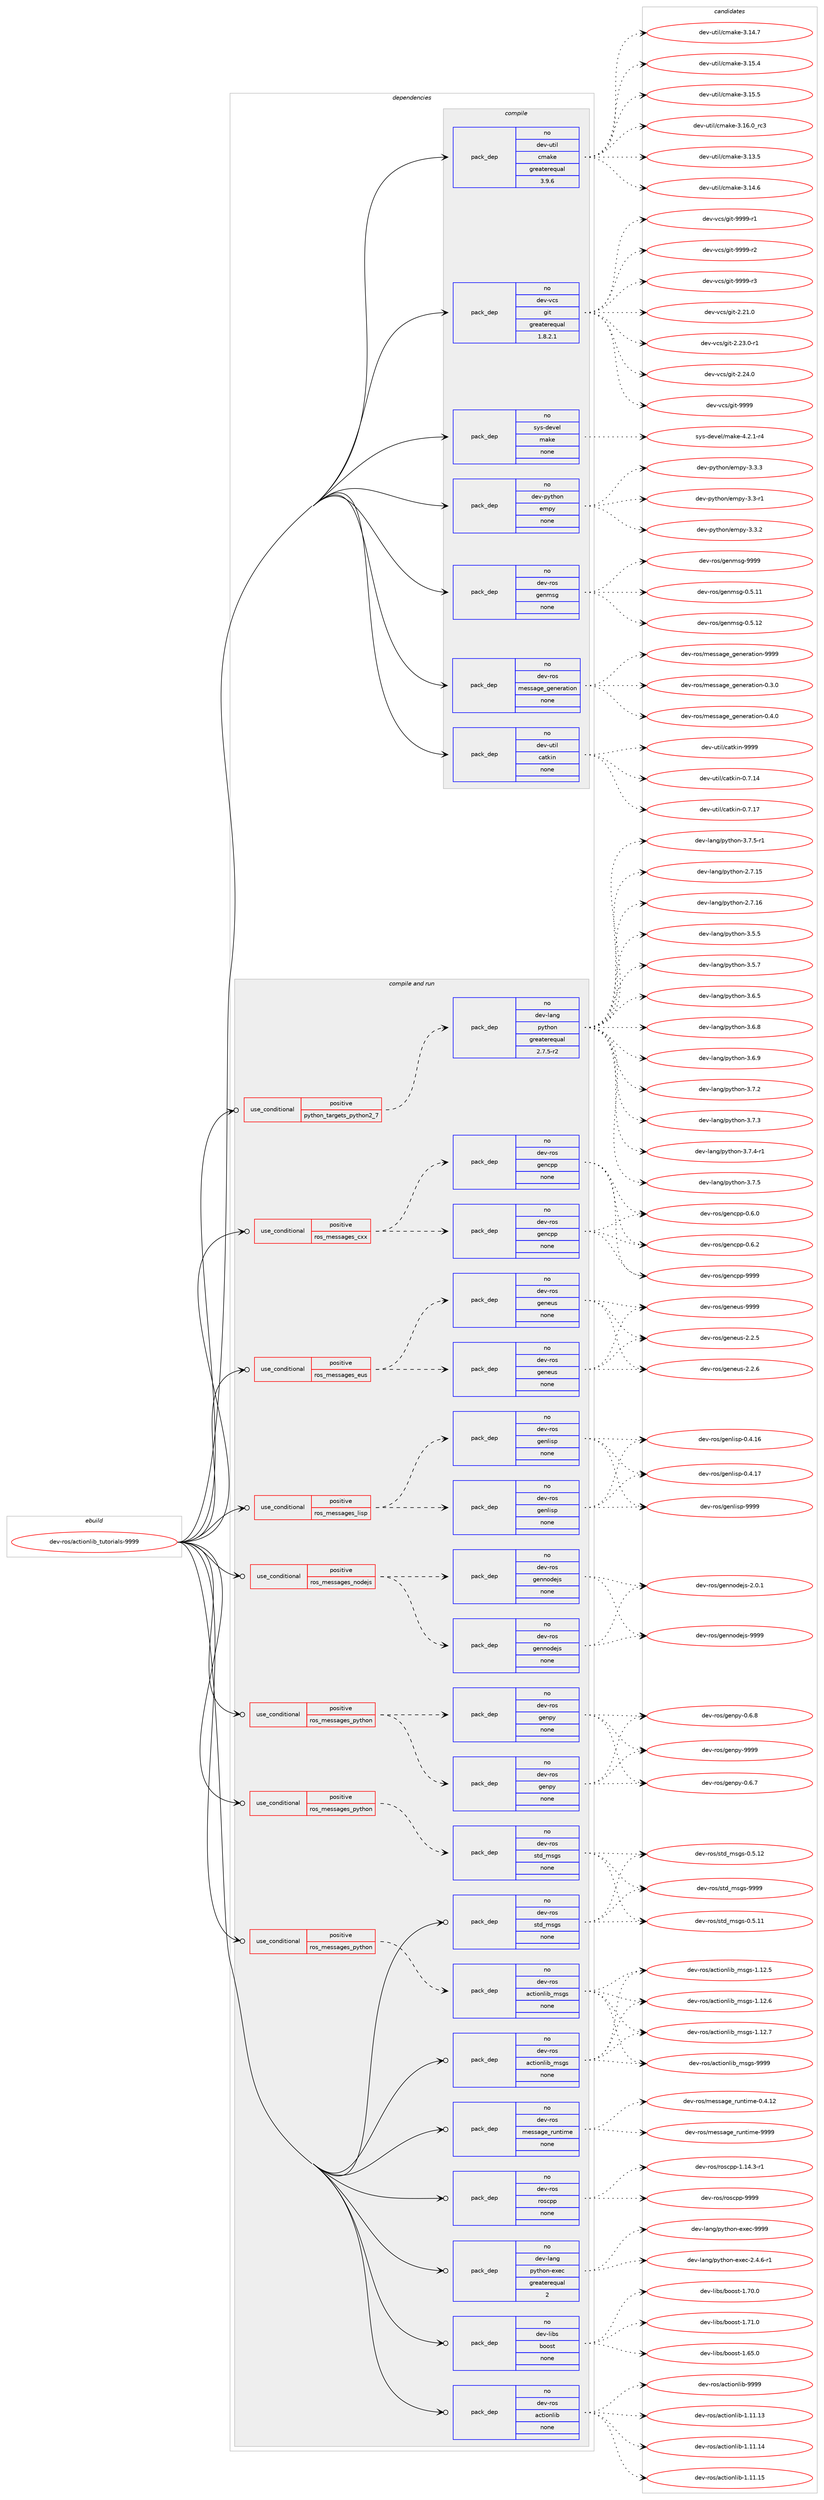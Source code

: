 digraph prolog {

# *************
# Graph options
# *************

newrank=true;
concentrate=true;
compound=true;
graph [rankdir=LR,fontname=Helvetica,fontsize=10,ranksep=1.5];#, ranksep=2.5, nodesep=0.2];
edge  [arrowhead=vee];
node  [fontname=Helvetica,fontsize=10];

# **********
# The ebuild
# **********

subgraph cluster_leftcol {
color=gray;
rank=same;
label=<<i>ebuild</i>>;
id [label="dev-ros/actionlib_tutorials-9999", color=red, width=4, href="../dev-ros/actionlib_tutorials-9999.svg"];
}

# ****************
# The dependencies
# ****************

subgraph cluster_midcol {
color=gray;
label=<<i>dependencies</i>>;
subgraph cluster_compile {
fillcolor="#eeeeee";
style=filled;
label=<<i>compile</i>>;
subgraph pack483544 {
dependency648090 [label=<<TABLE BORDER="0" CELLBORDER="1" CELLSPACING="0" CELLPADDING="4" WIDTH="220"><TR><TD ROWSPAN="6" CELLPADDING="30">pack_dep</TD></TR><TR><TD WIDTH="110">no</TD></TR><TR><TD>dev-python</TD></TR><TR><TD>empy</TD></TR><TR><TD>none</TD></TR><TR><TD></TD></TR></TABLE>>, shape=none, color=blue];
}
id:e -> dependency648090:w [weight=20,style="solid",arrowhead="vee"];
subgraph pack483545 {
dependency648091 [label=<<TABLE BORDER="0" CELLBORDER="1" CELLSPACING="0" CELLPADDING="4" WIDTH="220"><TR><TD ROWSPAN="6" CELLPADDING="30">pack_dep</TD></TR><TR><TD WIDTH="110">no</TD></TR><TR><TD>dev-ros</TD></TR><TR><TD>genmsg</TD></TR><TR><TD>none</TD></TR><TR><TD></TD></TR></TABLE>>, shape=none, color=blue];
}
id:e -> dependency648091:w [weight=20,style="solid",arrowhead="vee"];
subgraph pack483546 {
dependency648092 [label=<<TABLE BORDER="0" CELLBORDER="1" CELLSPACING="0" CELLPADDING="4" WIDTH="220"><TR><TD ROWSPAN="6" CELLPADDING="30">pack_dep</TD></TR><TR><TD WIDTH="110">no</TD></TR><TR><TD>dev-ros</TD></TR><TR><TD>message_generation</TD></TR><TR><TD>none</TD></TR><TR><TD></TD></TR></TABLE>>, shape=none, color=blue];
}
id:e -> dependency648092:w [weight=20,style="solid",arrowhead="vee"];
subgraph pack483547 {
dependency648093 [label=<<TABLE BORDER="0" CELLBORDER="1" CELLSPACING="0" CELLPADDING="4" WIDTH="220"><TR><TD ROWSPAN="6" CELLPADDING="30">pack_dep</TD></TR><TR><TD WIDTH="110">no</TD></TR><TR><TD>dev-util</TD></TR><TR><TD>catkin</TD></TR><TR><TD>none</TD></TR><TR><TD></TD></TR></TABLE>>, shape=none, color=blue];
}
id:e -> dependency648093:w [weight=20,style="solid",arrowhead="vee"];
subgraph pack483548 {
dependency648094 [label=<<TABLE BORDER="0" CELLBORDER="1" CELLSPACING="0" CELLPADDING="4" WIDTH="220"><TR><TD ROWSPAN="6" CELLPADDING="30">pack_dep</TD></TR><TR><TD WIDTH="110">no</TD></TR><TR><TD>dev-util</TD></TR><TR><TD>cmake</TD></TR><TR><TD>greaterequal</TD></TR><TR><TD>3.9.6</TD></TR></TABLE>>, shape=none, color=blue];
}
id:e -> dependency648094:w [weight=20,style="solid",arrowhead="vee"];
subgraph pack483549 {
dependency648095 [label=<<TABLE BORDER="0" CELLBORDER="1" CELLSPACING="0" CELLPADDING="4" WIDTH="220"><TR><TD ROWSPAN="6" CELLPADDING="30">pack_dep</TD></TR><TR><TD WIDTH="110">no</TD></TR><TR><TD>dev-vcs</TD></TR><TR><TD>git</TD></TR><TR><TD>greaterequal</TD></TR><TR><TD>1.8.2.1</TD></TR></TABLE>>, shape=none, color=blue];
}
id:e -> dependency648095:w [weight=20,style="solid",arrowhead="vee"];
subgraph pack483550 {
dependency648096 [label=<<TABLE BORDER="0" CELLBORDER="1" CELLSPACING="0" CELLPADDING="4" WIDTH="220"><TR><TD ROWSPAN="6" CELLPADDING="30">pack_dep</TD></TR><TR><TD WIDTH="110">no</TD></TR><TR><TD>sys-devel</TD></TR><TR><TD>make</TD></TR><TR><TD>none</TD></TR><TR><TD></TD></TR></TABLE>>, shape=none, color=blue];
}
id:e -> dependency648096:w [weight=20,style="solid",arrowhead="vee"];
}
subgraph cluster_compileandrun {
fillcolor="#eeeeee";
style=filled;
label=<<i>compile and run</i>>;
subgraph cond152650 {
dependency648097 [label=<<TABLE BORDER="0" CELLBORDER="1" CELLSPACING="0" CELLPADDING="4"><TR><TD ROWSPAN="3" CELLPADDING="10">use_conditional</TD></TR><TR><TD>positive</TD></TR><TR><TD>python_targets_python2_7</TD></TR></TABLE>>, shape=none, color=red];
subgraph pack483551 {
dependency648098 [label=<<TABLE BORDER="0" CELLBORDER="1" CELLSPACING="0" CELLPADDING="4" WIDTH="220"><TR><TD ROWSPAN="6" CELLPADDING="30">pack_dep</TD></TR><TR><TD WIDTH="110">no</TD></TR><TR><TD>dev-lang</TD></TR><TR><TD>python</TD></TR><TR><TD>greaterequal</TD></TR><TR><TD>2.7.5-r2</TD></TR></TABLE>>, shape=none, color=blue];
}
dependency648097:e -> dependency648098:w [weight=20,style="dashed",arrowhead="vee"];
}
id:e -> dependency648097:w [weight=20,style="solid",arrowhead="odotvee"];
subgraph cond152651 {
dependency648099 [label=<<TABLE BORDER="0" CELLBORDER="1" CELLSPACING="0" CELLPADDING="4"><TR><TD ROWSPAN="3" CELLPADDING="10">use_conditional</TD></TR><TR><TD>positive</TD></TR><TR><TD>ros_messages_cxx</TD></TR></TABLE>>, shape=none, color=red];
subgraph pack483552 {
dependency648100 [label=<<TABLE BORDER="0" CELLBORDER="1" CELLSPACING="0" CELLPADDING="4" WIDTH="220"><TR><TD ROWSPAN="6" CELLPADDING="30">pack_dep</TD></TR><TR><TD WIDTH="110">no</TD></TR><TR><TD>dev-ros</TD></TR><TR><TD>gencpp</TD></TR><TR><TD>none</TD></TR><TR><TD></TD></TR></TABLE>>, shape=none, color=blue];
}
dependency648099:e -> dependency648100:w [weight=20,style="dashed",arrowhead="vee"];
subgraph pack483553 {
dependency648101 [label=<<TABLE BORDER="0" CELLBORDER="1" CELLSPACING="0" CELLPADDING="4" WIDTH="220"><TR><TD ROWSPAN="6" CELLPADDING="30">pack_dep</TD></TR><TR><TD WIDTH="110">no</TD></TR><TR><TD>dev-ros</TD></TR><TR><TD>gencpp</TD></TR><TR><TD>none</TD></TR><TR><TD></TD></TR></TABLE>>, shape=none, color=blue];
}
dependency648099:e -> dependency648101:w [weight=20,style="dashed",arrowhead="vee"];
}
id:e -> dependency648099:w [weight=20,style="solid",arrowhead="odotvee"];
subgraph cond152652 {
dependency648102 [label=<<TABLE BORDER="0" CELLBORDER="1" CELLSPACING="0" CELLPADDING="4"><TR><TD ROWSPAN="3" CELLPADDING="10">use_conditional</TD></TR><TR><TD>positive</TD></TR><TR><TD>ros_messages_eus</TD></TR></TABLE>>, shape=none, color=red];
subgraph pack483554 {
dependency648103 [label=<<TABLE BORDER="0" CELLBORDER="1" CELLSPACING="0" CELLPADDING="4" WIDTH="220"><TR><TD ROWSPAN="6" CELLPADDING="30">pack_dep</TD></TR><TR><TD WIDTH="110">no</TD></TR><TR><TD>dev-ros</TD></TR><TR><TD>geneus</TD></TR><TR><TD>none</TD></TR><TR><TD></TD></TR></TABLE>>, shape=none, color=blue];
}
dependency648102:e -> dependency648103:w [weight=20,style="dashed",arrowhead="vee"];
subgraph pack483555 {
dependency648104 [label=<<TABLE BORDER="0" CELLBORDER="1" CELLSPACING="0" CELLPADDING="4" WIDTH="220"><TR><TD ROWSPAN="6" CELLPADDING="30">pack_dep</TD></TR><TR><TD WIDTH="110">no</TD></TR><TR><TD>dev-ros</TD></TR><TR><TD>geneus</TD></TR><TR><TD>none</TD></TR><TR><TD></TD></TR></TABLE>>, shape=none, color=blue];
}
dependency648102:e -> dependency648104:w [weight=20,style="dashed",arrowhead="vee"];
}
id:e -> dependency648102:w [weight=20,style="solid",arrowhead="odotvee"];
subgraph cond152653 {
dependency648105 [label=<<TABLE BORDER="0" CELLBORDER="1" CELLSPACING="0" CELLPADDING="4"><TR><TD ROWSPAN="3" CELLPADDING="10">use_conditional</TD></TR><TR><TD>positive</TD></TR><TR><TD>ros_messages_lisp</TD></TR></TABLE>>, shape=none, color=red];
subgraph pack483556 {
dependency648106 [label=<<TABLE BORDER="0" CELLBORDER="1" CELLSPACING="0" CELLPADDING="4" WIDTH="220"><TR><TD ROWSPAN="6" CELLPADDING="30">pack_dep</TD></TR><TR><TD WIDTH="110">no</TD></TR><TR><TD>dev-ros</TD></TR><TR><TD>genlisp</TD></TR><TR><TD>none</TD></TR><TR><TD></TD></TR></TABLE>>, shape=none, color=blue];
}
dependency648105:e -> dependency648106:w [weight=20,style="dashed",arrowhead="vee"];
subgraph pack483557 {
dependency648107 [label=<<TABLE BORDER="0" CELLBORDER="1" CELLSPACING="0" CELLPADDING="4" WIDTH="220"><TR><TD ROWSPAN="6" CELLPADDING="30">pack_dep</TD></TR><TR><TD WIDTH="110">no</TD></TR><TR><TD>dev-ros</TD></TR><TR><TD>genlisp</TD></TR><TR><TD>none</TD></TR><TR><TD></TD></TR></TABLE>>, shape=none, color=blue];
}
dependency648105:e -> dependency648107:w [weight=20,style="dashed",arrowhead="vee"];
}
id:e -> dependency648105:w [weight=20,style="solid",arrowhead="odotvee"];
subgraph cond152654 {
dependency648108 [label=<<TABLE BORDER="0" CELLBORDER="1" CELLSPACING="0" CELLPADDING="4"><TR><TD ROWSPAN="3" CELLPADDING="10">use_conditional</TD></TR><TR><TD>positive</TD></TR><TR><TD>ros_messages_nodejs</TD></TR></TABLE>>, shape=none, color=red];
subgraph pack483558 {
dependency648109 [label=<<TABLE BORDER="0" CELLBORDER="1" CELLSPACING="0" CELLPADDING="4" WIDTH="220"><TR><TD ROWSPAN="6" CELLPADDING="30">pack_dep</TD></TR><TR><TD WIDTH="110">no</TD></TR><TR><TD>dev-ros</TD></TR><TR><TD>gennodejs</TD></TR><TR><TD>none</TD></TR><TR><TD></TD></TR></TABLE>>, shape=none, color=blue];
}
dependency648108:e -> dependency648109:w [weight=20,style="dashed",arrowhead="vee"];
subgraph pack483559 {
dependency648110 [label=<<TABLE BORDER="0" CELLBORDER="1" CELLSPACING="0" CELLPADDING="4" WIDTH="220"><TR><TD ROWSPAN="6" CELLPADDING="30">pack_dep</TD></TR><TR><TD WIDTH="110">no</TD></TR><TR><TD>dev-ros</TD></TR><TR><TD>gennodejs</TD></TR><TR><TD>none</TD></TR><TR><TD></TD></TR></TABLE>>, shape=none, color=blue];
}
dependency648108:e -> dependency648110:w [weight=20,style="dashed",arrowhead="vee"];
}
id:e -> dependency648108:w [weight=20,style="solid",arrowhead="odotvee"];
subgraph cond152655 {
dependency648111 [label=<<TABLE BORDER="0" CELLBORDER="1" CELLSPACING="0" CELLPADDING="4"><TR><TD ROWSPAN="3" CELLPADDING="10">use_conditional</TD></TR><TR><TD>positive</TD></TR><TR><TD>ros_messages_python</TD></TR></TABLE>>, shape=none, color=red];
subgraph pack483560 {
dependency648112 [label=<<TABLE BORDER="0" CELLBORDER="1" CELLSPACING="0" CELLPADDING="4" WIDTH="220"><TR><TD ROWSPAN="6" CELLPADDING="30">pack_dep</TD></TR><TR><TD WIDTH="110">no</TD></TR><TR><TD>dev-ros</TD></TR><TR><TD>actionlib_msgs</TD></TR><TR><TD>none</TD></TR><TR><TD></TD></TR></TABLE>>, shape=none, color=blue];
}
dependency648111:e -> dependency648112:w [weight=20,style="dashed",arrowhead="vee"];
}
id:e -> dependency648111:w [weight=20,style="solid",arrowhead="odotvee"];
subgraph cond152656 {
dependency648113 [label=<<TABLE BORDER="0" CELLBORDER="1" CELLSPACING="0" CELLPADDING="4"><TR><TD ROWSPAN="3" CELLPADDING="10">use_conditional</TD></TR><TR><TD>positive</TD></TR><TR><TD>ros_messages_python</TD></TR></TABLE>>, shape=none, color=red];
subgraph pack483561 {
dependency648114 [label=<<TABLE BORDER="0" CELLBORDER="1" CELLSPACING="0" CELLPADDING="4" WIDTH="220"><TR><TD ROWSPAN="6" CELLPADDING="30">pack_dep</TD></TR><TR><TD WIDTH="110">no</TD></TR><TR><TD>dev-ros</TD></TR><TR><TD>genpy</TD></TR><TR><TD>none</TD></TR><TR><TD></TD></TR></TABLE>>, shape=none, color=blue];
}
dependency648113:e -> dependency648114:w [weight=20,style="dashed",arrowhead="vee"];
subgraph pack483562 {
dependency648115 [label=<<TABLE BORDER="0" CELLBORDER="1" CELLSPACING="0" CELLPADDING="4" WIDTH="220"><TR><TD ROWSPAN="6" CELLPADDING="30">pack_dep</TD></TR><TR><TD WIDTH="110">no</TD></TR><TR><TD>dev-ros</TD></TR><TR><TD>genpy</TD></TR><TR><TD>none</TD></TR><TR><TD></TD></TR></TABLE>>, shape=none, color=blue];
}
dependency648113:e -> dependency648115:w [weight=20,style="dashed",arrowhead="vee"];
}
id:e -> dependency648113:w [weight=20,style="solid",arrowhead="odotvee"];
subgraph cond152657 {
dependency648116 [label=<<TABLE BORDER="0" CELLBORDER="1" CELLSPACING="0" CELLPADDING="4"><TR><TD ROWSPAN="3" CELLPADDING="10">use_conditional</TD></TR><TR><TD>positive</TD></TR><TR><TD>ros_messages_python</TD></TR></TABLE>>, shape=none, color=red];
subgraph pack483563 {
dependency648117 [label=<<TABLE BORDER="0" CELLBORDER="1" CELLSPACING="0" CELLPADDING="4" WIDTH="220"><TR><TD ROWSPAN="6" CELLPADDING="30">pack_dep</TD></TR><TR><TD WIDTH="110">no</TD></TR><TR><TD>dev-ros</TD></TR><TR><TD>std_msgs</TD></TR><TR><TD>none</TD></TR><TR><TD></TD></TR></TABLE>>, shape=none, color=blue];
}
dependency648116:e -> dependency648117:w [weight=20,style="dashed",arrowhead="vee"];
}
id:e -> dependency648116:w [weight=20,style="solid",arrowhead="odotvee"];
subgraph pack483564 {
dependency648118 [label=<<TABLE BORDER="0" CELLBORDER="1" CELLSPACING="0" CELLPADDING="4" WIDTH="220"><TR><TD ROWSPAN="6" CELLPADDING="30">pack_dep</TD></TR><TR><TD WIDTH="110">no</TD></TR><TR><TD>dev-lang</TD></TR><TR><TD>python-exec</TD></TR><TR><TD>greaterequal</TD></TR><TR><TD>2</TD></TR></TABLE>>, shape=none, color=blue];
}
id:e -> dependency648118:w [weight=20,style="solid",arrowhead="odotvee"];
subgraph pack483565 {
dependency648119 [label=<<TABLE BORDER="0" CELLBORDER="1" CELLSPACING="0" CELLPADDING="4" WIDTH="220"><TR><TD ROWSPAN="6" CELLPADDING="30">pack_dep</TD></TR><TR><TD WIDTH="110">no</TD></TR><TR><TD>dev-libs</TD></TR><TR><TD>boost</TD></TR><TR><TD>none</TD></TR><TR><TD></TD></TR></TABLE>>, shape=none, color=blue];
}
id:e -> dependency648119:w [weight=20,style="solid",arrowhead="odotvee"];
subgraph pack483566 {
dependency648120 [label=<<TABLE BORDER="0" CELLBORDER="1" CELLSPACING="0" CELLPADDING="4" WIDTH="220"><TR><TD ROWSPAN="6" CELLPADDING="30">pack_dep</TD></TR><TR><TD WIDTH="110">no</TD></TR><TR><TD>dev-ros</TD></TR><TR><TD>actionlib</TD></TR><TR><TD>none</TD></TR><TR><TD></TD></TR></TABLE>>, shape=none, color=blue];
}
id:e -> dependency648120:w [weight=20,style="solid",arrowhead="odotvee"];
subgraph pack483567 {
dependency648121 [label=<<TABLE BORDER="0" CELLBORDER="1" CELLSPACING="0" CELLPADDING="4" WIDTH="220"><TR><TD ROWSPAN="6" CELLPADDING="30">pack_dep</TD></TR><TR><TD WIDTH="110">no</TD></TR><TR><TD>dev-ros</TD></TR><TR><TD>actionlib_msgs</TD></TR><TR><TD>none</TD></TR><TR><TD></TD></TR></TABLE>>, shape=none, color=blue];
}
id:e -> dependency648121:w [weight=20,style="solid",arrowhead="odotvee"];
subgraph pack483568 {
dependency648122 [label=<<TABLE BORDER="0" CELLBORDER="1" CELLSPACING="0" CELLPADDING="4" WIDTH="220"><TR><TD ROWSPAN="6" CELLPADDING="30">pack_dep</TD></TR><TR><TD WIDTH="110">no</TD></TR><TR><TD>dev-ros</TD></TR><TR><TD>message_runtime</TD></TR><TR><TD>none</TD></TR><TR><TD></TD></TR></TABLE>>, shape=none, color=blue];
}
id:e -> dependency648122:w [weight=20,style="solid",arrowhead="odotvee"];
subgraph pack483569 {
dependency648123 [label=<<TABLE BORDER="0" CELLBORDER="1" CELLSPACING="0" CELLPADDING="4" WIDTH="220"><TR><TD ROWSPAN="6" CELLPADDING="30">pack_dep</TD></TR><TR><TD WIDTH="110">no</TD></TR><TR><TD>dev-ros</TD></TR><TR><TD>roscpp</TD></TR><TR><TD>none</TD></TR><TR><TD></TD></TR></TABLE>>, shape=none, color=blue];
}
id:e -> dependency648123:w [weight=20,style="solid",arrowhead="odotvee"];
subgraph pack483570 {
dependency648124 [label=<<TABLE BORDER="0" CELLBORDER="1" CELLSPACING="0" CELLPADDING="4" WIDTH="220"><TR><TD ROWSPAN="6" CELLPADDING="30">pack_dep</TD></TR><TR><TD WIDTH="110">no</TD></TR><TR><TD>dev-ros</TD></TR><TR><TD>std_msgs</TD></TR><TR><TD>none</TD></TR><TR><TD></TD></TR></TABLE>>, shape=none, color=blue];
}
id:e -> dependency648124:w [weight=20,style="solid",arrowhead="odotvee"];
}
subgraph cluster_run {
fillcolor="#eeeeee";
style=filled;
label=<<i>run</i>>;
}
}

# **************
# The candidates
# **************

subgraph cluster_choices {
rank=same;
color=gray;
label=<<i>candidates</i>>;

subgraph choice483544 {
color=black;
nodesep=1;
choice1001011184511212111610411111047101109112121455146514511449 [label="dev-python/empy-3.3-r1", color=red, width=4,href="../dev-python/empy-3.3-r1.svg"];
choice1001011184511212111610411111047101109112121455146514650 [label="dev-python/empy-3.3.2", color=red, width=4,href="../dev-python/empy-3.3.2.svg"];
choice1001011184511212111610411111047101109112121455146514651 [label="dev-python/empy-3.3.3", color=red, width=4,href="../dev-python/empy-3.3.3.svg"];
dependency648090:e -> choice1001011184511212111610411111047101109112121455146514511449:w [style=dotted,weight="100"];
dependency648090:e -> choice1001011184511212111610411111047101109112121455146514650:w [style=dotted,weight="100"];
dependency648090:e -> choice1001011184511212111610411111047101109112121455146514651:w [style=dotted,weight="100"];
}
subgraph choice483545 {
color=black;
nodesep=1;
choice100101118451141111154710310111010911510345484653464949 [label="dev-ros/genmsg-0.5.11", color=red, width=4,href="../dev-ros/genmsg-0.5.11.svg"];
choice100101118451141111154710310111010911510345484653464950 [label="dev-ros/genmsg-0.5.12", color=red, width=4,href="../dev-ros/genmsg-0.5.12.svg"];
choice10010111845114111115471031011101091151034557575757 [label="dev-ros/genmsg-9999", color=red, width=4,href="../dev-ros/genmsg-9999.svg"];
dependency648091:e -> choice100101118451141111154710310111010911510345484653464949:w [style=dotted,weight="100"];
dependency648091:e -> choice100101118451141111154710310111010911510345484653464950:w [style=dotted,weight="100"];
dependency648091:e -> choice10010111845114111115471031011101091151034557575757:w [style=dotted,weight="100"];
}
subgraph choice483546 {
color=black;
nodesep=1;
choice1001011184511411111547109101115115971031019510310111010111497116105111110454846514648 [label="dev-ros/message_generation-0.3.0", color=red, width=4,href="../dev-ros/message_generation-0.3.0.svg"];
choice1001011184511411111547109101115115971031019510310111010111497116105111110454846524648 [label="dev-ros/message_generation-0.4.0", color=red, width=4,href="../dev-ros/message_generation-0.4.0.svg"];
choice10010111845114111115471091011151159710310195103101110101114971161051111104557575757 [label="dev-ros/message_generation-9999", color=red, width=4,href="../dev-ros/message_generation-9999.svg"];
dependency648092:e -> choice1001011184511411111547109101115115971031019510310111010111497116105111110454846514648:w [style=dotted,weight="100"];
dependency648092:e -> choice1001011184511411111547109101115115971031019510310111010111497116105111110454846524648:w [style=dotted,weight="100"];
dependency648092:e -> choice10010111845114111115471091011151159710310195103101110101114971161051111104557575757:w [style=dotted,weight="100"];
}
subgraph choice483547 {
color=black;
nodesep=1;
choice1001011184511711610510847999711610710511045484655464952 [label="dev-util/catkin-0.7.14", color=red, width=4,href="../dev-util/catkin-0.7.14.svg"];
choice1001011184511711610510847999711610710511045484655464955 [label="dev-util/catkin-0.7.17", color=red, width=4,href="../dev-util/catkin-0.7.17.svg"];
choice100101118451171161051084799971161071051104557575757 [label="dev-util/catkin-9999", color=red, width=4,href="../dev-util/catkin-9999.svg"];
dependency648093:e -> choice1001011184511711610510847999711610710511045484655464952:w [style=dotted,weight="100"];
dependency648093:e -> choice1001011184511711610510847999711610710511045484655464955:w [style=dotted,weight="100"];
dependency648093:e -> choice100101118451171161051084799971161071051104557575757:w [style=dotted,weight="100"];
}
subgraph choice483548 {
color=black;
nodesep=1;
choice1001011184511711610510847991099710710145514649514653 [label="dev-util/cmake-3.13.5", color=red, width=4,href="../dev-util/cmake-3.13.5.svg"];
choice1001011184511711610510847991099710710145514649524654 [label="dev-util/cmake-3.14.6", color=red, width=4,href="../dev-util/cmake-3.14.6.svg"];
choice1001011184511711610510847991099710710145514649524655 [label="dev-util/cmake-3.14.7", color=red, width=4,href="../dev-util/cmake-3.14.7.svg"];
choice1001011184511711610510847991099710710145514649534652 [label="dev-util/cmake-3.15.4", color=red, width=4,href="../dev-util/cmake-3.15.4.svg"];
choice1001011184511711610510847991099710710145514649534653 [label="dev-util/cmake-3.15.5", color=red, width=4,href="../dev-util/cmake-3.15.5.svg"];
choice1001011184511711610510847991099710710145514649544648951149951 [label="dev-util/cmake-3.16.0_rc3", color=red, width=4,href="../dev-util/cmake-3.16.0_rc3.svg"];
dependency648094:e -> choice1001011184511711610510847991099710710145514649514653:w [style=dotted,weight="100"];
dependency648094:e -> choice1001011184511711610510847991099710710145514649524654:w [style=dotted,weight="100"];
dependency648094:e -> choice1001011184511711610510847991099710710145514649524655:w [style=dotted,weight="100"];
dependency648094:e -> choice1001011184511711610510847991099710710145514649534652:w [style=dotted,weight="100"];
dependency648094:e -> choice1001011184511711610510847991099710710145514649534653:w [style=dotted,weight="100"];
dependency648094:e -> choice1001011184511711610510847991099710710145514649544648951149951:w [style=dotted,weight="100"];
}
subgraph choice483549 {
color=black;
nodesep=1;
choice10010111845118991154710310511645504650494648 [label="dev-vcs/git-2.21.0", color=red, width=4,href="../dev-vcs/git-2.21.0.svg"];
choice100101118451189911547103105116455046505146484511449 [label="dev-vcs/git-2.23.0-r1", color=red, width=4,href="../dev-vcs/git-2.23.0-r1.svg"];
choice10010111845118991154710310511645504650524648 [label="dev-vcs/git-2.24.0", color=red, width=4,href="../dev-vcs/git-2.24.0.svg"];
choice1001011184511899115471031051164557575757 [label="dev-vcs/git-9999", color=red, width=4,href="../dev-vcs/git-9999.svg"];
choice10010111845118991154710310511645575757574511449 [label="dev-vcs/git-9999-r1", color=red, width=4,href="../dev-vcs/git-9999-r1.svg"];
choice10010111845118991154710310511645575757574511450 [label="dev-vcs/git-9999-r2", color=red, width=4,href="../dev-vcs/git-9999-r2.svg"];
choice10010111845118991154710310511645575757574511451 [label="dev-vcs/git-9999-r3", color=red, width=4,href="../dev-vcs/git-9999-r3.svg"];
dependency648095:e -> choice10010111845118991154710310511645504650494648:w [style=dotted,weight="100"];
dependency648095:e -> choice100101118451189911547103105116455046505146484511449:w [style=dotted,weight="100"];
dependency648095:e -> choice10010111845118991154710310511645504650524648:w [style=dotted,weight="100"];
dependency648095:e -> choice1001011184511899115471031051164557575757:w [style=dotted,weight="100"];
dependency648095:e -> choice10010111845118991154710310511645575757574511449:w [style=dotted,weight="100"];
dependency648095:e -> choice10010111845118991154710310511645575757574511450:w [style=dotted,weight="100"];
dependency648095:e -> choice10010111845118991154710310511645575757574511451:w [style=dotted,weight="100"];
}
subgraph choice483550 {
color=black;
nodesep=1;
choice1151211154510010111810110847109971071014552465046494511452 [label="sys-devel/make-4.2.1-r4", color=red, width=4,href="../sys-devel/make-4.2.1-r4.svg"];
dependency648096:e -> choice1151211154510010111810110847109971071014552465046494511452:w [style=dotted,weight="100"];
}
subgraph choice483551 {
color=black;
nodesep=1;
choice10010111845108971101034711212111610411111045504655464953 [label="dev-lang/python-2.7.15", color=red, width=4,href="../dev-lang/python-2.7.15.svg"];
choice10010111845108971101034711212111610411111045504655464954 [label="dev-lang/python-2.7.16", color=red, width=4,href="../dev-lang/python-2.7.16.svg"];
choice100101118451089711010347112121116104111110455146534653 [label="dev-lang/python-3.5.5", color=red, width=4,href="../dev-lang/python-3.5.5.svg"];
choice100101118451089711010347112121116104111110455146534655 [label="dev-lang/python-3.5.7", color=red, width=4,href="../dev-lang/python-3.5.7.svg"];
choice100101118451089711010347112121116104111110455146544653 [label="dev-lang/python-3.6.5", color=red, width=4,href="../dev-lang/python-3.6.5.svg"];
choice100101118451089711010347112121116104111110455146544656 [label="dev-lang/python-3.6.8", color=red, width=4,href="../dev-lang/python-3.6.8.svg"];
choice100101118451089711010347112121116104111110455146544657 [label="dev-lang/python-3.6.9", color=red, width=4,href="../dev-lang/python-3.6.9.svg"];
choice100101118451089711010347112121116104111110455146554650 [label="dev-lang/python-3.7.2", color=red, width=4,href="../dev-lang/python-3.7.2.svg"];
choice100101118451089711010347112121116104111110455146554651 [label="dev-lang/python-3.7.3", color=red, width=4,href="../dev-lang/python-3.7.3.svg"];
choice1001011184510897110103471121211161041111104551465546524511449 [label="dev-lang/python-3.7.4-r1", color=red, width=4,href="../dev-lang/python-3.7.4-r1.svg"];
choice100101118451089711010347112121116104111110455146554653 [label="dev-lang/python-3.7.5", color=red, width=4,href="../dev-lang/python-3.7.5.svg"];
choice1001011184510897110103471121211161041111104551465546534511449 [label="dev-lang/python-3.7.5-r1", color=red, width=4,href="../dev-lang/python-3.7.5-r1.svg"];
dependency648098:e -> choice10010111845108971101034711212111610411111045504655464953:w [style=dotted,weight="100"];
dependency648098:e -> choice10010111845108971101034711212111610411111045504655464954:w [style=dotted,weight="100"];
dependency648098:e -> choice100101118451089711010347112121116104111110455146534653:w [style=dotted,weight="100"];
dependency648098:e -> choice100101118451089711010347112121116104111110455146534655:w [style=dotted,weight="100"];
dependency648098:e -> choice100101118451089711010347112121116104111110455146544653:w [style=dotted,weight="100"];
dependency648098:e -> choice100101118451089711010347112121116104111110455146544656:w [style=dotted,weight="100"];
dependency648098:e -> choice100101118451089711010347112121116104111110455146544657:w [style=dotted,weight="100"];
dependency648098:e -> choice100101118451089711010347112121116104111110455146554650:w [style=dotted,weight="100"];
dependency648098:e -> choice100101118451089711010347112121116104111110455146554651:w [style=dotted,weight="100"];
dependency648098:e -> choice1001011184510897110103471121211161041111104551465546524511449:w [style=dotted,weight="100"];
dependency648098:e -> choice100101118451089711010347112121116104111110455146554653:w [style=dotted,weight="100"];
dependency648098:e -> choice1001011184510897110103471121211161041111104551465546534511449:w [style=dotted,weight="100"];
}
subgraph choice483552 {
color=black;
nodesep=1;
choice100101118451141111154710310111099112112454846544648 [label="dev-ros/gencpp-0.6.0", color=red, width=4,href="../dev-ros/gencpp-0.6.0.svg"];
choice100101118451141111154710310111099112112454846544650 [label="dev-ros/gencpp-0.6.2", color=red, width=4,href="../dev-ros/gencpp-0.6.2.svg"];
choice1001011184511411111547103101110991121124557575757 [label="dev-ros/gencpp-9999", color=red, width=4,href="../dev-ros/gencpp-9999.svg"];
dependency648100:e -> choice100101118451141111154710310111099112112454846544648:w [style=dotted,weight="100"];
dependency648100:e -> choice100101118451141111154710310111099112112454846544650:w [style=dotted,weight="100"];
dependency648100:e -> choice1001011184511411111547103101110991121124557575757:w [style=dotted,weight="100"];
}
subgraph choice483553 {
color=black;
nodesep=1;
choice100101118451141111154710310111099112112454846544648 [label="dev-ros/gencpp-0.6.0", color=red, width=4,href="../dev-ros/gencpp-0.6.0.svg"];
choice100101118451141111154710310111099112112454846544650 [label="dev-ros/gencpp-0.6.2", color=red, width=4,href="../dev-ros/gencpp-0.6.2.svg"];
choice1001011184511411111547103101110991121124557575757 [label="dev-ros/gencpp-9999", color=red, width=4,href="../dev-ros/gencpp-9999.svg"];
dependency648101:e -> choice100101118451141111154710310111099112112454846544648:w [style=dotted,weight="100"];
dependency648101:e -> choice100101118451141111154710310111099112112454846544650:w [style=dotted,weight="100"];
dependency648101:e -> choice1001011184511411111547103101110991121124557575757:w [style=dotted,weight="100"];
}
subgraph choice483554 {
color=black;
nodesep=1;
choice1001011184511411111547103101110101117115455046504653 [label="dev-ros/geneus-2.2.5", color=red, width=4,href="../dev-ros/geneus-2.2.5.svg"];
choice1001011184511411111547103101110101117115455046504654 [label="dev-ros/geneus-2.2.6", color=red, width=4,href="../dev-ros/geneus-2.2.6.svg"];
choice10010111845114111115471031011101011171154557575757 [label="dev-ros/geneus-9999", color=red, width=4,href="../dev-ros/geneus-9999.svg"];
dependency648103:e -> choice1001011184511411111547103101110101117115455046504653:w [style=dotted,weight="100"];
dependency648103:e -> choice1001011184511411111547103101110101117115455046504654:w [style=dotted,weight="100"];
dependency648103:e -> choice10010111845114111115471031011101011171154557575757:w [style=dotted,weight="100"];
}
subgraph choice483555 {
color=black;
nodesep=1;
choice1001011184511411111547103101110101117115455046504653 [label="dev-ros/geneus-2.2.5", color=red, width=4,href="../dev-ros/geneus-2.2.5.svg"];
choice1001011184511411111547103101110101117115455046504654 [label="dev-ros/geneus-2.2.6", color=red, width=4,href="../dev-ros/geneus-2.2.6.svg"];
choice10010111845114111115471031011101011171154557575757 [label="dev-ros/geneus-9999", color=red, width=4,href="../dev-ros/geneus-9999.svg"];
dependency648104:e -> choice1001011184511411111547103101110101117115455046504653:w [style=dotted,weight="100"];
dependency648104:e -> choice1001011184511411111547103101110101117115455046504654:w [style=dotted,weight="100"];
dependency648104:e -> choice10010111845114111115471031011101011171154557575757:w [style=dotted,weight="100"];
}
subgraph choice483556 {
color=black;
nodesep=1;
choice100101118451141111154710310111010810511511245484652464954 [label="dev-ros/genlisp-0.4.16", color=red, width=4,href="../dev-ros/genlisp-0.4.16.svg"];
choice100101118451141111154710310111010810511511245484652464955 [label="dev-ros/genlisp-0.4.17", color=red, width=4,href="../dev-ros/genlisp-0.4.17.svg"];
choice10010111845114111115471031011101081051151124557575757 [label="dev-ros/genlisp-9999", color=red, width=4,href="../dev-ros/genlisp-9999.svg"];
dependency648106:e -> choice100101118451141111154710310111010810511511245484652464954:w [style=dotted,weight="100"];
dependency648106:e -> choice100101118451141111154710310111010810511511245484652464955:w [style=dotted,weight="100"];
dependency648106:e -> choice10010111845114111115471031011101081051151124557575757:w [style=dotted,weight="100"];
}
subgraph choice483557 {
color=black;
nodesep=1;
choice100101118451141111154710310111010810511511245484652464954 [label="dev-ros/genlisp-0.4.16", color=red, width=4,href="../dev-ros/genlisp-0.4.16.svg"];
choice100101118451141111154710310111010810511511245484652464955 [label="dev-ros/genlisp-0.4.17", color=red, width=4,href="../dev-ros/genlisp-0.4.17.svg"];
choice10010111845114111115471031011101081051151124557575757 [label="dev-ros/genlisp-9999", color=red, width=4,href="../dev-ros/genlisp-9999.svg"];
dependency648107:e -> choice100101118451141111154710310111010810511511245484652464954:w [style=dotted,weight="100"];
dependency648107:e -> choice100101118451141111154710310111010810511511245484652464955:w [style=dotted,weight="100"];
dependency648107:e -> choice10010111845114111115471031011101081051151124557575757:w [style=dotted,weight="100"];
}
subgraph choice483558 {
color=black;
nodesep=1;
choice1001011184511411111547103101110110111100101106115455046484649 [label="dev-ros/gennodejs-2.0.1", color=red, width=4,href="../dev-ros/gennodejs-2.0.1.svg"];
choice10010111845114111115471031011101101111001011061154557575757 [label="dev-ros/gennodejs-9999", color=red, width=4,href="../dev-ros/gennodejs-9999.svg"];
dependency648109:e -> choice1001011184511411111547103101110110111100101106115455046484649:w [style=dotted,weight="100"];
dependency648109:e -> choice10010111845114111115471031011101101111001011061154557575757:w [style=dotted,weight="100"];
}
subgraph choice483559 {
color=black;
nodesep=1;
choice1001011184511411111547103101110110111100101106115455046484649 [label="dev-ros/gennodejs-2.0.1", color=red, width=4,href="../dev-ros/gennodejs-2.0.1.svg"];
choice10010111845114111115471031011101101111001011061154557575757 [label="dev-ros/gennodejs-9999", color=red, width=4,href="../dev-ros/gennodejs-9999.svg"];
dependency648110:e -> choice1001011184511411111547103101110110111100101106115455046484649:w [style=dotted,weight="100"];
dependency648110:e -> choice10010111845114111115471031011101101111001011061154557575757:w [style=dotted,weight="100"];
}
subgraph choice483560 {
color=black;
nodesep=1;
choice10010111845114111115479799116105111110108105989510911510311545494649504653 [label="dev-ros/actionlib_msgs-1.12.5", color=red, width=4,href="../dev-ros/actionlib_msgs-1.12.5.svg"];
choice10010111845114111115479799116105111110108105989510911510311545494649504654 [label="dev-ros/actionlib_msgs-1.12.6", color=red, width=4,href="../dev-ros/actionlib_msgs-1.12.6.svg"];
choice10010111845114111115479799116105111110108105989510911510311545494649504655 [label="dev-ros/actionlib_msgs-1.12.7", color=red, width=4,href="../dev-ros/actionlib_msgs-1.12.7.svg"];
choice1001011184511411111547979911610511111010810598951091151031154557575757 [label="dev-ros/actionlib_msgs-9999", color=red, width=4,href="../dev-ros/actionlib_msgs-9999.svg"];
dependency648112:e -> choice10010111845114111115479799116105111110108105989510911510311545494649504653:w [style=dotted,weight="100"];
dependency648112:e -> choice10010111845114111115479799116105111110108105989510911510311545494649504654:w [style=dotted,weight="100"];
dependency648112:e -> choice10010111845114111115479799116105111110108105989510911510311545494649504655:w [style=dotted,weight="100"];
dependency648112:e -> choice1001011184511411111547979911610511111010810598951091151031154557575757:w [style=dotted,weight="100"];
}
subgraph choice483561 {
color=black;
nodesep=1;
choice1001011184511411111547103101110112121454846544655 [label="dev-ros/genpy-0.6.7", color=red, width=4,href="../dev-ros/genpy-0.6.7.svg"];
choice1001011184511411111547103101110112121454846544656 [label="dev-ros/genpy-0.6.8", color=red, width=4,href="../dev-ros/genpy-0.6.8.svg"];
choice10010111845114111115471031011101121214557575757 [label="dev-ros/genpy-9999", color=red, width=4,href="../dev-ros/genpy-9999.svg"];
dependency648114:e -> choice1001011184511411111547103101110112121454846544655:w [style=dotted,weight="100"];
dependency648114:e -> choice1001011184511411111547103101110112121454846544656:w [style=dotted,weight="100"];
dependency648114:e -> choice10010111845114111115471031011101121214557575757:w [style=dotted,weight="100"];
}
subgraph choice483562 {
color=black;
nodesep=1;
choice1001011184511411111547103101110112121454846544655 [label="dev-ros/genpy-0.6.7", color=red, width=4,href="../dev-ros/genpy-0.6.7.svg"];
choice1001011184511411111547103101110112121454846544656 [label="dev-ros/genpy-0.6.8", color=red, width=4,href="../dev-ros/genpy-0.6.8.svg"];
choice10010111845114111115471031011101121214557575757 [label="dev-ros/genpy-9999", color=red, width=4,href="../dev-ros/genpy-9999.svg"];
dependency648115:e -> choice1001011184511411111547103101110112121454846544655:w [style=dotted,weight="100"];
dependency648115:e -> choice1001011184511411111547103101110112121454846544656:w [style=dotted,weight="100"];
dependency648115:e -> choice10010111845114111115471031011101121214557575757:w [style=dotted,weight="100"];
}
subgraph choice483563 {
color=black;
nodesep=1;
choice10010111845114111115471151161009510911510311545484653464949 [label="dev-ros/std_msgs-0.5.11", color=red, width=4,href="../dev-ros/std_msgs-0.5.11.svg"];
choice10010111845114111115471151161009510911510311545484653464950 [label="dev-ros/std_msgs-0.5.12", color=red, width=4,href="../dev-ros/std_msgs-0.5.12.svg"];
choice1001011184511411111547115116100951091151031154557575757 [label="dev-ros/std_msgs-9999", color=red, width=4,href="../dev-ros/std_msgs-9999.svg"];
dependency648117:e -> choice10010111845114111115471151161009510911510311545484653464949:w [style=dotted,weight="100"];
dependency648117:e -> choice10010111845114111115471151161009510911510311545484653464950:w [style=dotted,weight="100"];
dependency648117:e -> choice1001011184511411111547115116100951091151031154557575757:w [style=dotted,weight="100"];
}
subgraph choice483564 {
color=black;
nodesep=1;
choice10010111845108971101034711212111610411111045101120101994550465246544511449 [label="dev-lang/python-exec-2.4.6-r1", color=red, width=4,href="../dev-lang/python-exec-2.4.6-r1.svg"];
choice10010111845108971101034711212111610411111045101120101994557575757 [label="dev-lang/python-exec-9999", color=red, width=4,href="../dev-lang/python-exec-9999.svg"];
dependency648118:e -> choice10010111845108971101034711212111610411111045101120101994550465246544511449:w [style=dotted,weight="100"];
dependency648118:e -> choice10010111845108971101034711212111610411111045101120101994557575757:w [style=dotted,weight="100"];
}
subgraph choice483565 {
color=black;
nodesep=1;
choice1001011184510810598115479811111111511645494654534648 [label="dev-libs/boost-1.65.0", color=red, width=4,href="../dev-libs/boost-1.65.0.svg"];
choice1001011184510810598115479811111111511645494655484648 [label="dev-libs/boost-1.70.0", color=red, width=4,href="../dev-libs/boost-1.70.0.svg"];
choice1001011184510810598115479811111111511645494655494648 [label="dev-libs/boost-1.71.0", color=red, width=4,href="../dev-libs/boost-1.71.0.svg"];
dependency648119:e -> choice1001011184510810598115479811111111511645494654534648:w [style=dotted,weight="100"];
dependency648119:e -> choice1001011184510810598115479811111111511645494655484648:w [style=dotted,weight="100"];
dependency648119:e -> choice1001011184510810598115479811111111511645494655494648:w [style=dotted,weight="100"];
}
subgraph choice483566 {
color=black;
nodesep=1;
choice10010111845114111115479799116105111110108105984549464949464951 [label="dev-ros/actionlib-1.11.13", color=red, width=4,href="../dev-ros/actionlib-1.11.13.svg"];
choice10010111845114111115479799116105111110108105984549464949464952 [label="dev-ros/actionlib-1.11.14", color=red, width=4,href="../dev-ros/actionlib-1.11.14.svg"];
choice10010111845114111115479799116105111110108105984549464949464953 [label="dev-ros/actionlib-1.11.15", color=red, width=4,href="../dev-ros/actionlib-1.11.15.svg"];
choice10010111845114111115479799116105111110108105984557575757 [label="dev-ros/actionlib-9999", color=red, width=4,href="../dev-ros/actionlib-9999.svg"];
dependency648120:e -> choice10010111845114111115479799116105111110108105984549464949464951:w [style=dotted,weight="100"];
dependency648120:e -> choice10010111845114111115479799116105111110108105984549464949464952:w [style=dotted,weight="100"];
dependency648120:e -> choice10010111845114111115479799116105111110108105984549464949464953:w [style=dotted,weight="100"];
dependency648120:e -> choice10010111845114111115479799116105111110108105984557575757:w [style=dotted,weight="100"];
}
subgraph choice483567 {
color=black;
nodesep=1;
choice10010111845114111115479799116105111110108105989510911510311545494649504653 [label="dev-ros/actionlib_msgs-1.12.5", color=red, width=4,href="../dev-ros/actionlib_msgs-1.12.5.svg"];
choice10010111845114111115479799116105111110108105989510911510311545494649504654 [label="dev-ros/actionlib_msgs-1.12.6", color=red, width=4,href="../dev-ros/actionlib_msgs-1.12.6.svg"];
choice10010111845114111115479799116105111110108105989510911510311545494649504655 [label="dev-ros/actionlib_msgs-1.12.7", color=red, width=4,href="../dev-ros/actionlib_msgs-1.12.7.svg"];
choice1001011184511411111547979911610511111010810598951091151031154557575757 [label="dev-ros/actionlib_msgs-9999", color=red, width=4,href="../dev-ros/actionlib_msgs-9999.svg"];
dependency648121:e -> choice10010111845114111115479799116105111110108105989510911510311545494649504653:w [style=dotted,weight="100"];
dependency648121:e -> choice10010111845114111115479799116105111110108105989510911510311545494649504654:w [style=dotted,weight="100"];
dependency648121:e -> choice10010111845114111115479799116105111110108105989510911510311545494649504655:w [style=dotted,weight="100"];
dependency648121:e -> choice1001011184511411111547979911610511111010810598951091151031154557575757:w [style=dotted,weight="100"];
}
subgraph choice483568 {
color=black;
nodesep=1;
choice1001011184511411111547109101115115971031019511411711011610510910145484652464950 [label="dev-ros/message_runtime-0.4.12", color=red, width=4,href="../dev-ros/message_runtime-0.4.12.svg"];
choice100101118451141111154710910111511597103101951141171101161051091014557575757 [label="dev-ros/message_runtime-9999", color=red, width=4,href="../dev-ros/message_runtime-9999.svg"];
dependency648122:e -> choice1001011184511411111547109101115115971031019511411711011610510910145484652464950:w [style=dotted,weight="100"];
dependency648122:e -> choice100101118451141111154710910111511597103101951141171101161051091014557575757:w [style=dotted,weight="100"];
}
subgraph choice483569 {
color=black;
nodesep=1;
choice100101118451141111154711411111599112112454946495246514511449 [label="dev-ros/roscpp-1.14.3-r1", color=red, width=4,href="../dev-ros/roscpp-1.14.3-r1.svg"];
choice1001011184511411111547114111115991121124557575757 [label="dev-ros/roscpp-9999", color=red, width=4,href="../dev-ros/roscpp-9999.svg"];
dependency648123:e -> choice100101118451141111154711411111599112112454946495246514511449:w [style=dotted,weight="100"];
dependency648123:e -> choice1001011184511411111547114111115991121124557575757:w [style=dotted,weight="100"];
}
subgraph choice483570 {
color=black;
nodesep=1;
choice10010111845114111115471151161009510911510311545484653464949 [label="dev-ros/std_msgs-0.5.11", color=red, width=4,href="../dev-ros/std_msgs-0.5.11.svg"];
choice10010111845114111115471151161009510911510311545484653464950 [label="dev-ros/std_msgs-0.5.12", color=red, width=4,href="../dev-ros/std_msgs-0.5.12.svg"];
choice1001011184511411111547115116100951091151031154557575757 [label="dev-ros/std_msgs-9999", color=red, width=4,href="../dev-ros/std_msgs-9999.svg"];
dependency648124:e -> choice10010111845114111115471151161009510911510311545484653464949:w [style=dotted,weight="100"];
dependency648124:e -> choice10010111845114111115471151161009510911510311545484653464950:w [style=dotted,weight="100"];
dependency648124:e -> choice1001011184511411111547115116100951091151031154557575757:w [style=dotted,weight="100"];
}
}

}
